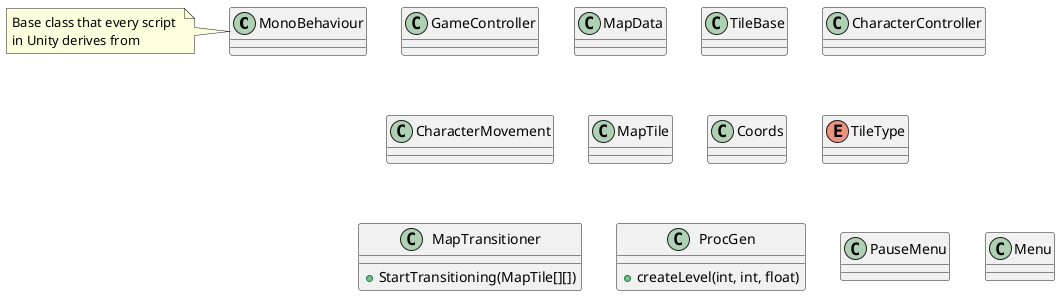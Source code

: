@startuml
class MonoBehaviour

note left of MonoBehaviour
Base class that every script 
in Unity derives from
end note

class GameController
class MapData
class TileBase
class CharacterController
class CharacterMovement

class MapTile
class Coords
enum TileType


class MapTransitioner {
    +StartTransitioning(MapTile[][])
}

class ProcGen {
    +createLevel(int, int, float)
}

class PauseMenu
class Menu


@enduml